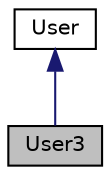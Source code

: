 digraph "User3"
{
 // LATEX_PDF_SIZE
  edge [fontname="Helvetica",fontsize="10",labelfontname="Helvetica",labelfontsize="10"];
  node [fontname="Helvetica",fontsize="10",shape=record];
  Node1 [label="User3",height=0.2,width=0.4,color="black", fillcolor="grey75", style="filled", fontcolor="black",tooltip="Concrete user implementation."];
  Node2 -> Node1 [dir="back",color="midnightblue",fontsize="10",style="solid"];
  Node2 [label="User",height=0.2,width=0.4,color="black", fillcolor="white", style="filled",URL="$classUser.html",tooltip="Abstract base class for all users in the system."];
}
